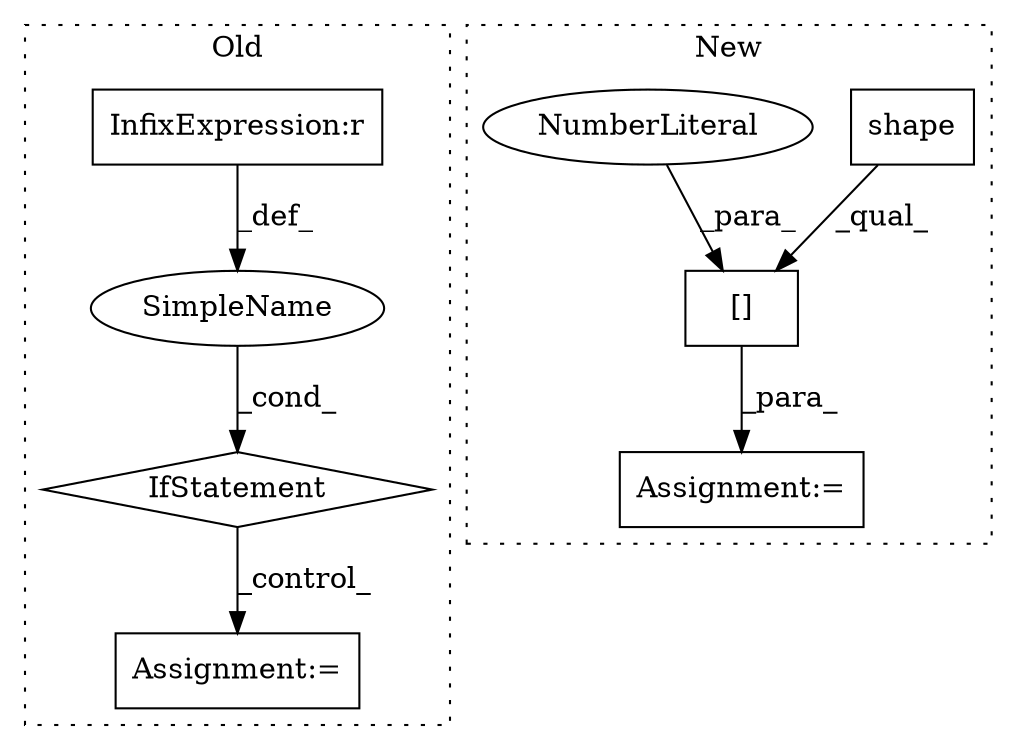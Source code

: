 digraph G {
subgraph cluster0 {
1 [label="IfStatement" a="25" s="21876,21894" l="4,2" shape="diamond"];
4 [label="InfixExpression:r" a="27" s="21885" l="4" shape="box"];
5 [label="Assignment:=" a="7" s="22149" l="1" shape="box"];
6 [label="SimpleName" a="42" s="" l="" shape="ellipse"];
label = "Old";
style="dotted";
}
subgraph cluster1 {
2 [label="shape" a="32" s="23733,23743" l="6,1" shape="box"];
3 [label="Assignment:=" a="7" s="23721" l="1" shape="box"];
7 [label="[]" a="2" s="23722,23746" l="23,1" shape="box"];
8 [label="NumberLiteral" a="34" s="23745" l="1" shape="ellipse"];
label = "New";
style="dotted";
}
1 -> 5 [label="_control_"];
2 -> 7 [label="_qual_"];
4 -> 6 [label="_def_"];
6 -> 1 [label="_cond_"];
7 -> 3 [label="_para_"];
8 -> 7 [label="_para_"];
}